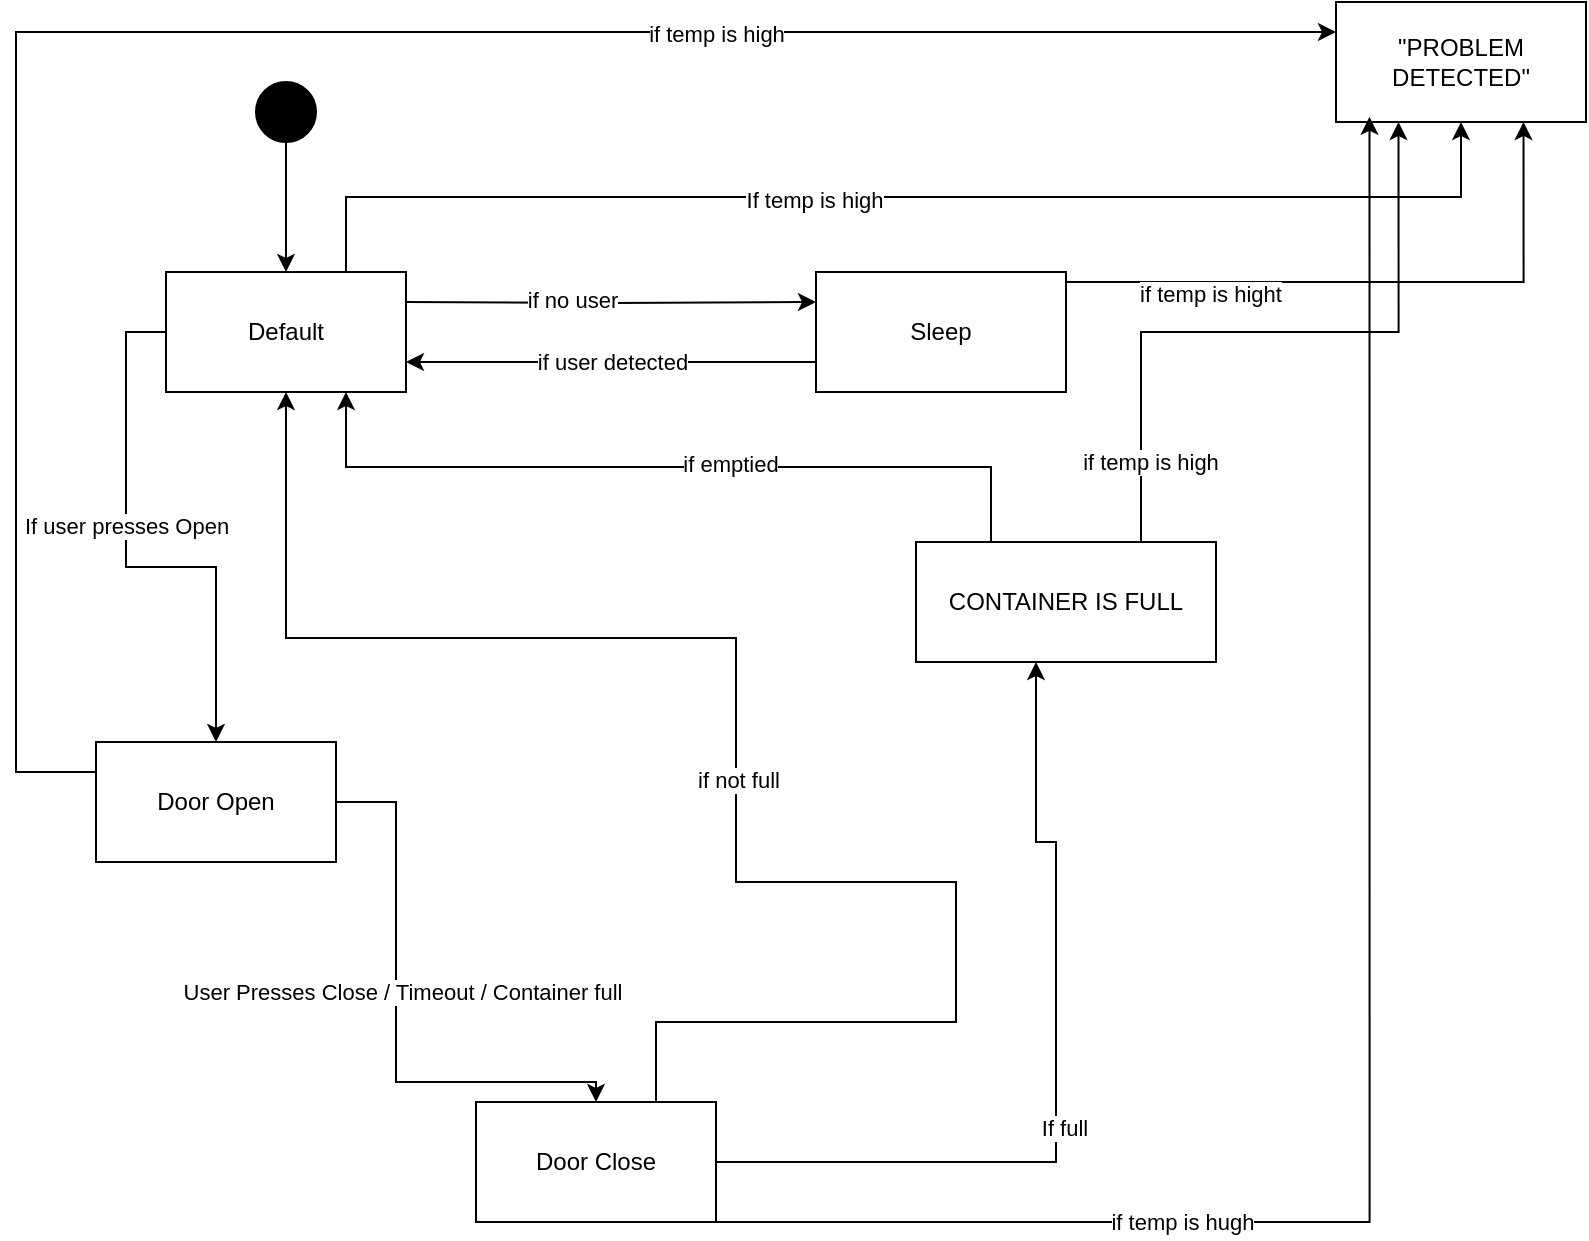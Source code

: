 <mxfile version="24.8.4">
  <diagram name="Page-1" id="5GnlXdhuxTBBL0dUoBOL">
    <mxGraphModel dx="1149" dy="859" grid="1" gridSize="10" guides="1" tooltips="1" connect="1" arrows="1" fold="1" page="1" pageScale="1" pageWidth="850" pageHeight="1100" math="0" shadow="0">
      <root>
        <mxCell id="0" />
        <mxCell id="1" parent="0" />
        <mxCell id="MEl1sCkfjatCaO8NV3En-6" value="" style="edgeStyle=orthogonalEdgeStyle;rounded=0;orthogonalLoop=1;jettySize=auto;html=1;" edge="1" parent="1" source="MEl1sCkfjatCaO8NV3En-4" target="MEl1sCkfjatCaO8NV3En-5">
          <mxGeometry relative="1" as="geometry" />
        </mxCell>
        <mxCell id="MEl1sCkfjatCaO8NV3En-4" value="" style="ellipse;fillColor=strokeColor;html=1;" vertex="1" parent="1">
          <mxGeometry x="140" y="60" width="30" height="30" as="geometry" />
        </mxCell>
        <mxCell id="MEl1sCkfjatCaO8NV3En-8" value="" style="edgeStyle=orthogonalEdgeStyle;rounded=0;orthogonalLoop=1;jettySize=auto;html=1;entryX=0;entryY=0.25;entryDx=0;entryDy=0;" edge="1" parent="1" target="MEl1sCkfjatCaO8NV3En-7">
          <mxGeometry relative="1" as="geometry">
            <mxPoint x="215" y="170" as="sourcePoint" />
            <mxPoint x="425" y="170" as="targetPoint" />
            <Array as="points" />
          </mxGeometry>
        </mxCell>
        <mxCell id="MEl1sCkfjatCaO8NV3En-9" value="if no user" style="edgeLabel;html=1;align=center;verticalAlign=middle;resizable=0;points=[];" vertex="1" connectable="0" parent="MEl1sCkfjatCaO8NV3En-8">
          <mxGeometry x="-0.191" y="2" relative="1" as="geometry">
            <mxPoint as="offset" />
          </mxGeometry>
        </mxCell>
        <mxCell id="MEl1sCkfjatCaO8NV3En-12" value="" style="edgeStyle=orthogonalEdgeStyle;rounded=0;orthogonalLoop=1;jettySize=auto;html=1;exitX=0;exitY=0.5;exitDx=0;exitDy=0;" edge="1" parent="1" source="MEl1sCkfjatCaO8NV3En-5" target="MEl1sCkfjatCaO8NV3En-11">
          <mxGeometry relative="1" as="geometry" />
        </mxCell>
        <mxCell id="MEl1sCkfjatCaO8NV3En-13" value="If user presses Open" style="edgeLabel;html=1;align=center;verticalAlign=middle;resizable=0;points=[];" vertex="1" connectable="0" parent="MEl1sCkfjatCaO8NV3En-12">
          <mxGeometry x="-0.15" y="1" relative="1" as="geometry">
            <mxPoint x="-1" y="2" as="offset" />
          </mxGeometry>
        </mxCell>
        <mxCell id="MEl1sCkfjatCaO8NV3En-36" style="edgeStyle=orthogonalEdgeStyle;rounded=0;orthogonalLoop=1;jettySize=auto;html=1;exitX=0.75;exitY=0;exitDx=0;exitDy=0;entryX=0.5;entryY=1;entryDx=0;entryDy=0;" edge="1" parent="1" source="MEl1sCkfjatCaO8NV3En-5" target="MEl1sCkfjatCaO8NV3En-38">
          <mxGeometry relative="1" as="geometry">
            <mxPoint x="580" y="80" as="targetPoint" />
          </mxGeometry>
        </mxCell>
        <mxCell id="MEl1sCkfjatCaO8NV3En-37" value="If temp is high" style="edgeLabel;html=1;align=center;verticalAlign=middle;resizable=0;points=[];" vertex="1" connectable="0" parent="MEl1sCkfjatCaO8NV3En-36">
          <mxGeometry x="-0.143" y="-1" relative="1" as="geometry">
            <mxPoint as="offset" />
          </mxGeometry>
        </mxCell>
        <mxCell id="MEl1sCkfjatCaO8NV3En-5" value="Default" style="whiteSpace=wrap;html=1;" vertex="1" parent="1">
          <mxGeometry x="95" y="155" width="120" height="60" as="geometry" />
        </mxCell>
        <mxCell id="MEl1sCkfjatCaO8NV3En-10" value="if user detected" style="edgeStyle=orthogonalEdgeStyle;rounded=0;orthogonalLoop=1;jettySize=auto;html=1;exitX=0;exitY=0.75;exitDx=0;exitDy=0;entryX=1;entryY=0.75;entryDx=0;entryDy=0;" edge="1" parent="1" source="MEl1sCkfjatCaO8NV3En-7" target="MEl1sCkfjatCaO8NV3En-5">
          <mxGeometry relative="1" as="geometry" />
        </mxCell>
        <mxCell id="MEl1sCkfjatCaO8NV3En-39" style="edgeStyle=orthogonalEdgeStyle;rounded=0;orthogonalLoop=1;jettySize=auto;html=1;exitX=1;exitY=0.25;exitDx=0;exitDy=0;entryX=0.75;entryY=1;entryDx=0;entryDy=0;" edge="1" parent="1" source="MEl1sCkfjatCaO8NV3En-7" target="MEl1sCkfjatCaO8NV3En-38">
          <mxGeometry relative="1" as="geometry">
            <Array as="points">
              <mxPoint x="545" y="160" />
              <mxPoint x="774" y="160" />
            </Array>
          </mxGeometry>
        </mxCell>
        <mxCell id="MEl1sCkfjatCaO8NV3En-48" value="if temp is hight" style="edgeLabel;html=1;align=center;verticalAlign=middle;resizable=0;points=[];" vertex="1" connectable="0" parent="MEl1sCkfjatCaO8NV3En-39">
          <mxGeometry x="-0.487" y="-6" relative="1" as="geometry">
            <mxPoint as="offset" />
          </mxGeometry>
        </mxCell>
        <mxCell id="MEl1sCkfjatCaO8NV3En-7" value="Sleep" style="whiteSpace=wrap;html=1;" vertex="1" parent="1">
          <mxGeometry x="420" y="155" width="125" height="60" as="geometry" />
        </mxCell>
        <mxCell id="MEl1sCkfjatCaO8NV3En-18" value="" style="edgeStyle=orthogonalEdgeStyle;rounded=0;orthogonalLoop=1;jettySize=auto;html=1;" edge="1" parent="1" source="MEl1sCkfjatCaO8NV3En-11" target="MEl1sCkfjatCaO8NV3En-17">
          <mxGeometry relative="1" as="geometry">
            <Array as="points">
              <mxPoint x="210" y="420" />
              <mxPoint x="210" y="560" />
            </Array>
          </mxGeometry>
        </mxCell>
        <mxCell id="MEl1sCkfjatCaO8NV3En-19" value="User Presses Close / Timeout / Container full" style="edgeLabel;html=1;align=center;verticalAlign=middle;resizable=0;points=[];" vertex="1" connectable="0" parent="MEl1sCkfjatCaO8NV3En-18">
          <mxGeometry x="-0.109" y="3" relative="1" as="geometry">
            <mxPoint as="offset" />
          </mxGeometry>
        </mxCell>
        <mxCell id="MEl1sCkfjatCaO8NV3En-44" style="edgeStyle=orthogonalEdgeStyle;rounded=0;orthogonalLoop=1;jettySize=auto;html=1;exitX=0;exitY=0.25;exitDx=0;exitDy=0;entryX=0;entryY=0.25;entryDx=0;entryDy=0;" edge="1" parent="1" source="MEl1sCkfjatCaO8NV3En-11" target="MEl1sCkfjatCaO8NV3En-38">
          <mxGeometry relative="1" as="geometry">
            <Array as="points">
              <mxPoint x="20" y="405" />
              <mxPoint x="20" y="35" />
            </Array>
          </mxGeometry>
        </mxCell>
        <mxCell id="MEl1sCkfjatCaO8NV3En-45" value="if temp is high" style="edgeLabel;html=1;align=center;verticalAlign=middle;resizable=0;points=[];" vertex="1" connectable="0" parent="MEl1sCkfjatCaO8NV3En-44">
          <mxGeometry x="0.42" y="-1" relative="1" as="geometry">
            <mxPoint as="offset" />
          </mxGeometry>
        </mxCell>
        <mxCell id="MEl1sCkfjatCaO8NV3En-11" value="Door Open" style="whiteSpace=wrap;html=1;" vertex="1" parent="1">
          <mxGeometry x="60" y="390" width="120" height="60" as="geometry" />
        </mxCell>
        <mxCell id="MEl1sCkfjatCaO8NV3En-23" style="edgeStyle=orthogonalEdgeStyle;rounded=0;orthogonalLoop=1;jettySize=auto;html=1;exitX=0.75;exitY=0;exitDx=0;exitDy=0;entryX=0.5;entryY=1;entryDx=0;entryDy=0;" edge="1" parent="1" source="MEl1sCkfjatCaO8NV3En-17" target="MEl1sCkfjatCaO8NV3En-5">
          <mxGeometry relative="1" as="geometry">
            <Array as="points">
              <mxPoint x="490" y="530" />
              <mxPoint x="490" y="460" />
              <mxPoint x="380" y="460" />
              <mxPoint x="380" y="338" />
              <mxPoint x="155" y="338" />
            </Array>
          </mxGeometry>
        </mxCell>
        <mxCell id="MEl1sCkfjatCaO8NV3En-24" value="if not full" style="edgeLabel;html=1;align=center;verticalAlign=middle;resizable=0;points=[];" vertex="1" connectable="0" parent="MEl1sCkfjatCaO8NV3En-23">
          <mxGeometry x="0.002" relative="1" as="geometry">
            <mxPoint x="1" as="offset" />
          </mxGeometry>
        </mxCell>
        <mxCell id="MEl1sCkfjatCaO8NV3En-26" value="" style="edgeStyle=orthogonalEdgeStyle;rounded=0;orthogonalLoop=1;jettySize=auto;html=1;" edge="1" parent="1" source="MEl1sCkfjatCaO8NV3En-17" target="MEl1sCkfjatCaO8NV3En-25">
          <mxGeometry relative="1" as="geometry">
            <Array as="points">
              <mxPoint x="540" y="600" />
              <mxPoint x="540" y="440" />
              <mxPoint x="530" y="440" />
            </Array>
          </mxGeometry>
        </mxCell>
        <mxCell id="MEl1sCkfjatCaO8NV3En-27" value="If full" style="edgeLabel;html=1;align=center;verticalAlign=middle;resizable=0;points=[];" vertex="1" connectable="0" parent="MEl1sCkfjatCaO8NV3En-26">
          <mxGeometry x="-0.15" y="-4" relative="1" as="geometry">
            <mxPoint y="-4" as="offset" />
          </mxGeometry>
        </mxCell>
        <mxCell id="MEl1sCkfjatCaO8NV3En-17" value="Door Close" style="whiteSpace=wrap;html=1;" vertex="1" parent="1">
          <mxGeometry x="250" y="570" width="120" height="60" as="geometry" />
        </mxCell>
        <mxCell id="MEl1sCkfjatCaO8NV3En-34" style="edgeStyle=orthogonalEdgeStyle;rounded=0;orthogonalLoop=1;jettySize=auto;html=1;exitX=0.25;exitY=0;exitDx=0;exitDy=0;entryX=0.75;entryY=1;entryDx=0;entryDy=0;" edge="1" parent="1" source="MEl1sCkfjatCaO8NV3En-25" target="MEl1sCkfjatCaO8NV3En-5">
          <mxGeometry relative="1" as="geometry" />
        </mxCell>
        <mxCell id="MEl1sCkfjatCaO8NV3En-35" value="if emptied" style="edgeLabel;html=1;align=center;verticalAlign=middle;resizable=0;points=[];" vertex="1" connectable="0" parent="MEl1sCkfjatCaO8NV3En-34">
          <mxGeometry x="-0.161" y="-2" relative="1" as="geometry">
            <mxPoint x="-1" as="offset" />
          </mxGeometry>
        </mxCell>
        <mxCell id="MEl1sCkfjatCaO8NV3En-40" style="edgeStyle=orthogonalEdgeStyle;rounded=0;orthogonalLoop=1;jettySize=auto;html=1;exitX=0.75;exitY=0;exitDx=0;exitDy=0;entryX=0.25;entryY=1;entryDx=0;entryDy=0;" edge="1" parent="1" source="MEl1sCkfjatCaO8NV3En-25" target="MEl1sCkfjatCaO8NV3En-38">
          <mxGeometry relative="1" as="geometry" />
        </mxCell>
        <mxCell id="MEl1sCkfjatCaO8NV3En-47" value="if temp is high" style="edgeLabel;html=1;align=center;verticalAlign=middle;resizable=0;points=[];" vertex="1" connectable="0" parent="MEl1sCkfjatCaO8NV3En-40">
          <mxGeometry x="-0.765" y="-4" relative="1" as="geometry">
            <mxPoint as="offset" />
          </mxGeometry>
        </mxCell>
        <mxCell id="MEl1sCkfjatCaO8NV3En-25" value="CONTAINER IS FULL" style="whiteSpace=wrap;html=1;" vertex="1" parent="1">
          <mxGeometry x="470" y="290" width="150" height="60" as="geometry" />
        </mxCell>
        <mxCell id="MEl1sCkfjatCaO8NV3En-38" value="&quot;PROBLEM DETECTED&quot;" style="whiteSpace=wrap;html=1;" vertex="1" parent="1">
          <mxGeometry x="680" y="20" width="125" height="60" as="geometry" />
        </mxCell>
        <mxCell id="MEl1sCkfjatCaO8NV3En-42" style="edgeStyle=orthogonalEdgeStyle;rounded=0;orthogonalLoop=1;jettySize=auto;html=1;exitX=1;exitY=0.25;exitDx=0;exitDy=0;entryX=0.134;entryY=0.957;entryDx=0;entryDy=0;entryPerimeter=0;" edge="1" parent="1" source="MEl1sCkfjatCaO8NV3En-17" target="MEl1sCkfjatCaO8NV3En-38">
          <mxGeometry relative="1" as="geometry">
            <Array as="points">
              <mxPoint x="370" y="630" />
              <mxPoint x="697" y="630" />
            </Array>
          </mxGeometry>
        </mxCell>
        <mxCell id="MEl1sCkfjatCaO8NV3En-46" value="if temp is hugh" style="edgeLabel;html=1;align=center;verticalAlign=middle;resizable=0;points=[];" vertex="1" connectable="0" parent="MEl1sCkfjatCaO8NV3En-42">
          <mxGeometry x="-0.4" relative="1" as="geometry">
            <mxPoint as="offset" />
          </mxGeometry>
        </mxCell>
      </root>
    </mxGraphModel>
  </diagram>
</mxfile>
